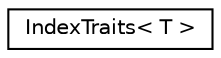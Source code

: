 digraph "Graphical Class Hierarchy"
{
  edge [fontname="Helvetica",fontsize="10",labelfontname="Helvetica",labelfontsize="10"];
  node [fontname="Helvetica",fontsize="10",shape=record];
  rankdir="LR";
  Node0 [label="IndexTraits\< T \>",height=0.2,width=0.4,color="black", fillcolor="white", style="filled",URL="$structIndexTraits.html"];
}
